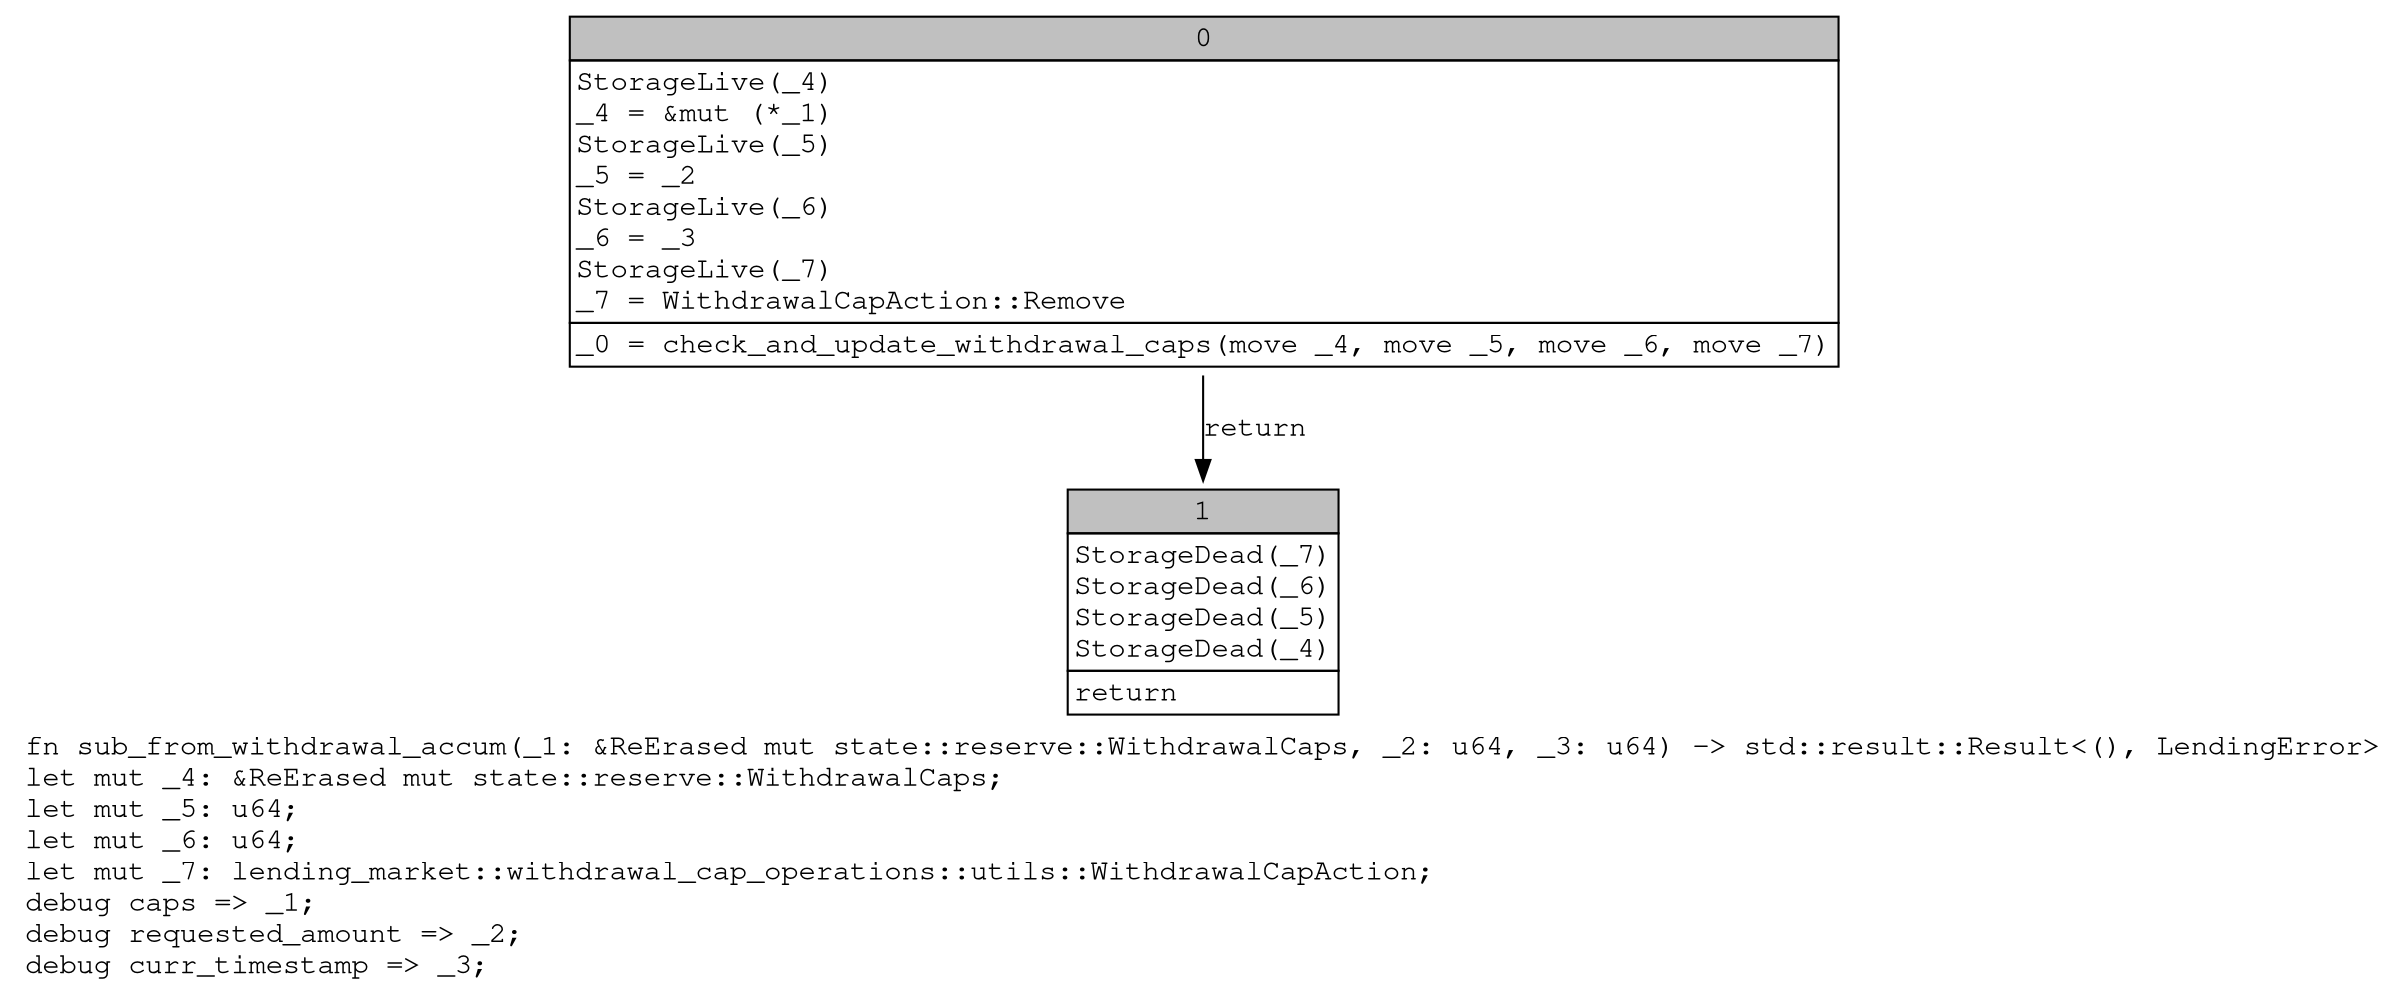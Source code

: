 digraph Mir_0_1428 {
    graph [fontname="Courier, monospace"];
    node [fontname="Courier, monospace"];
    edge [fontname="Courier, monospace"];
    label=<fn sub_from_withdrawal_accum(_1: &amp;ReErased mut state::reserve::WithdrawalCaps, _2: u64, _3: u64) -&gt; std::result::Result&lt;(), LendingError&gt;<br align="left"/>let mut _4: &amp;ReErased mut state::reserve::WithdrawalCaps;<br align="left"/>let mut _5: u64;<br align="left"/>let mut _6: u64;<br align="left"/>let mut _7: lending_market::withdrawal_cap_operations::utils::WithdrawalCapAction;<br align="left"/>debug caps =&gt; _1;<br align="left"/>debug requested_amount =&gt; _2;<br align="left"/>debug curr_timestamp =&gt; _3;<br align="left"/>>;
    bb0__0_1428 [shape="none", label=<<table border="0" cellborder="1" cellspacing="0"><tr><td bgcolor="gray" align="center" colspan="1">0</td></tr><tr><td align="left" balign="left">StorageLive(_4)<br/>_4 = &amp;mut (*_1)<br/>StorageLive(_5)<br/>_5 = _2<br/>StorageLive(_6)<br/>_6 = _3<br/>StorageLive(_7)<br/>_7 = WithdrawalCapAction::Remove<br/></td></tr><tr><td align="left">_0 = check_and_update_withdrawal_caps(move _4, move _5, move _6, move _7)</td></tr></table>>];
    bb1__0_1428 [shape="none", label=<<table border="0" cellborder="1" cellspacing="0"><tr><td bgcolor="gray" align="center" colspan="1">1</td></tr><tr><td align="left" balign="left">StorageDead(_7)<br/>StorageDead(_6)<br/>StorageDead(_5)<br/>StorageDead(_4)<br/></td></tr><tr><td align="left">return</td></tr></table>>];
    bb0__0_1428 -> bb1__0_1428 [label="return"];
}
